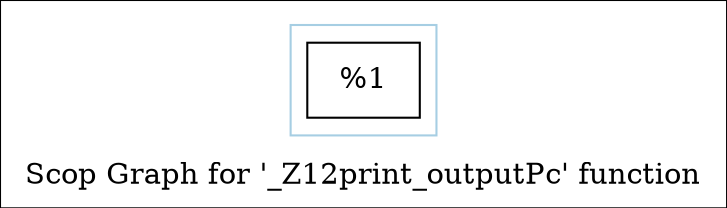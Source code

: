 digraph "Scop Graph for '_Z12print_outputPc' function" {
	label="Scop Graph for '_Z12print_outputPc' function";

	Node0x1ab9dd0 [shape=record,label="{%1}"];
	colorscheme = "paired12"
        subgraph cluster_0x1ab74b0 {
          label = "";
          style = solid;
          color = 1
          Node0x1ab9dd0;
        }
}
